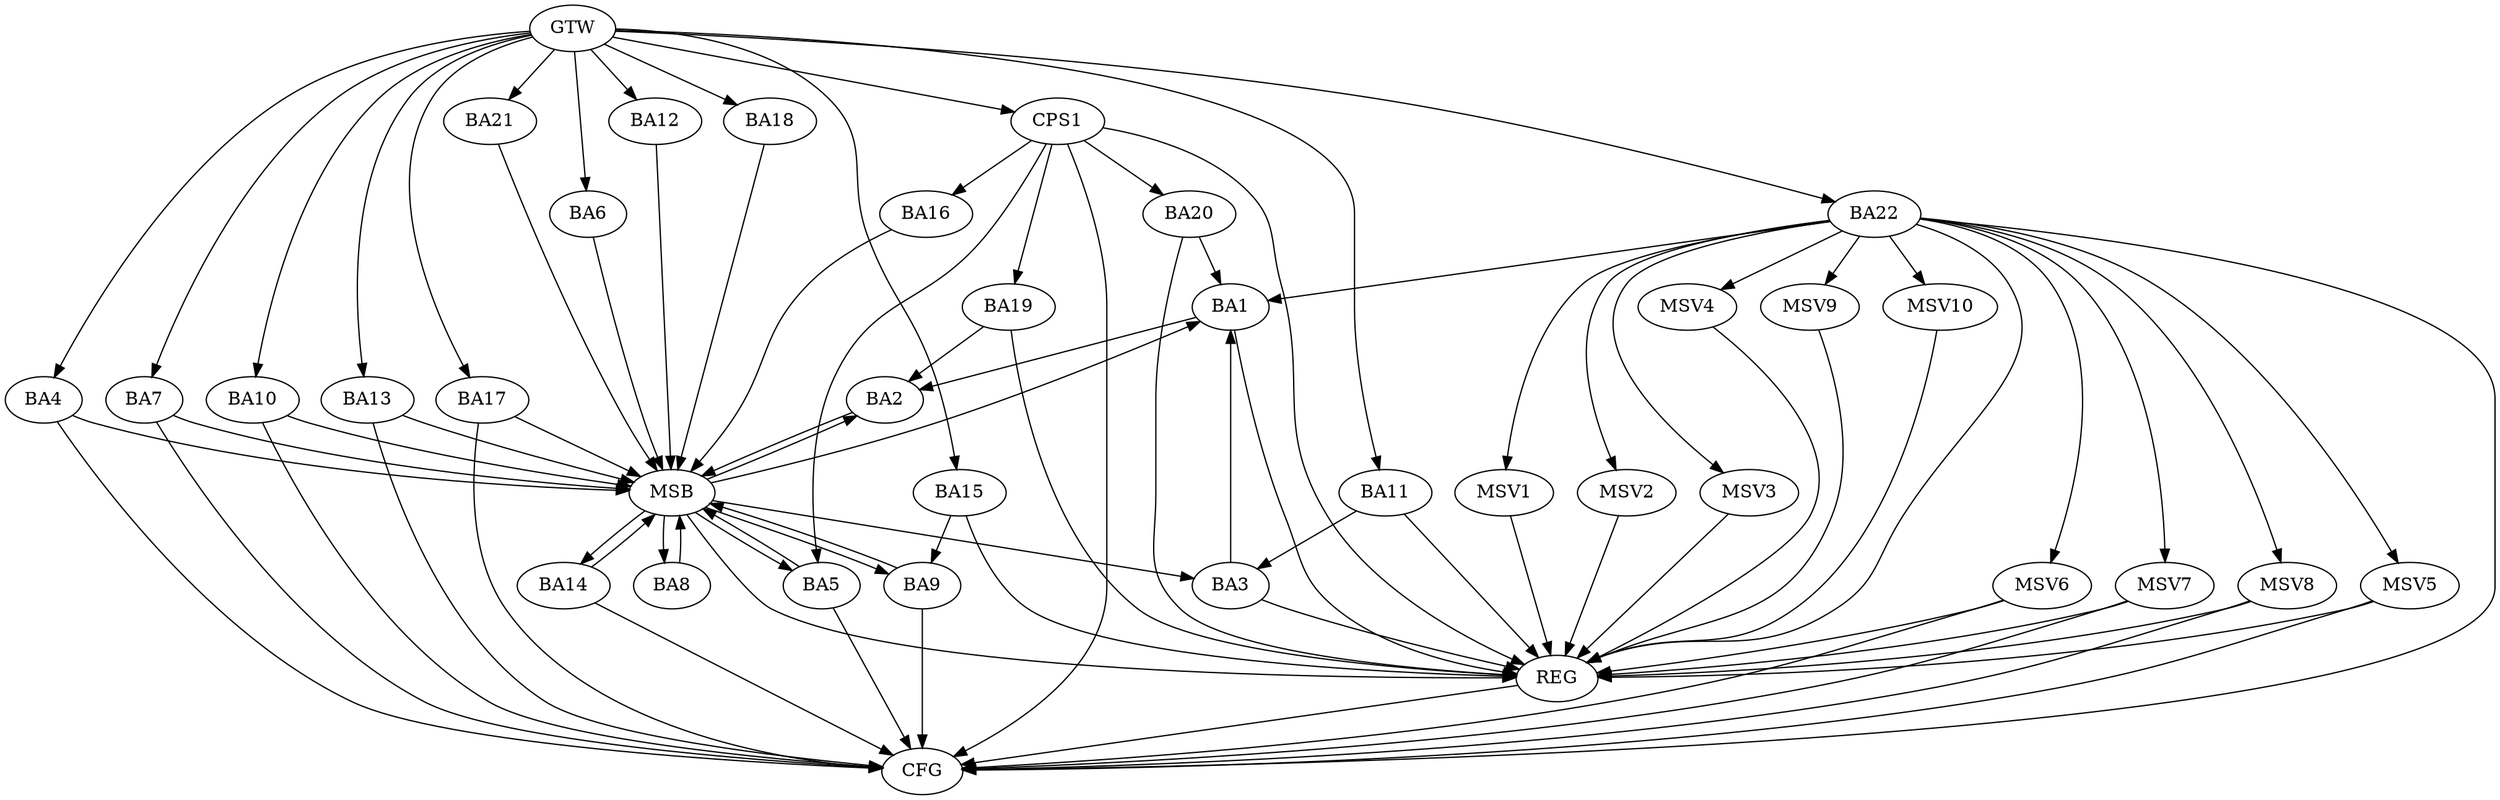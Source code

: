 strict digraph G {
  BA1 [ label="BA1" ];
  BA2 [ label="BA2" ];
  BA3 [ label="BA3" ];
  BA4 [ label="BA4" ];
  BA5 [ label="BA5" ];
  BA6 [ label="BA6" ];
  BA7 [ label="BA7" ];
  BA8 [ label="BA8" ];
  BA9 [ label="BA9" ];
  BA10 [ label="BA10" ];
  BA11 [ label="BA11" ];
  BA12 [ label="BA12" ];
  BA13 [ label="BA13" ];
  BA14 [ label="BA14" ];
  BA15 [ label="BA15" ];
  BA16 [ label="BA16" ];
  BA17 [ label="BA17" ];
  BA18 [ label="BA18" ];
  BA19 [ label="BA19" ];
  BA20 [ label="BA20" ];
  BA21 [ label="BA21" ];
  BA22 [ label="BA22" ];
  CPS1 [ label="CPS1" ];
  GTW [ label="GTW" ];
  REG [ label="REG" ];
  MSB [ label="MSB" ];
  CFG [ label="CFG" ];
  MSV1 [ label="MSV1" ];
  MSV2 [ label="MSV2" ];
  MSV3 [ label="MSV3" ];
  MSV4 [ label="MSV4" ];
  MSV5 [ label="MSV5" ];
  MSV6 [ label="MSV6" ];
  MSV7 [ label="MSV7" ];
  MSV8 [ label="MSV8" ];
  MSV9 [ label="MSV9" ];
  MSV10 [ label="MSV10" ];
  BA1 -> BA2;
  BA3 -> BA1;
  BA11 -> BA3;
  BA15 -> BA9;
  BA19 -> BA2;
  BA20 -> BA1;
  BA22 -> BA1;
  CPS1 -> BA5;
  CPS1 -> BA20;
  CPS1 -> BA16;
  CPS1 -> BA19;
  GTW -> BA4;
  GTW -> BA6;
  GTW -> BA7;
  GTW -> BA10;
  GTW -> BA11;
  GTW -> BA12;
  GTW -> BA13;
  GTW -> BA15;
  GTW -> BA17;
  GTW -> BA18;
  GTW -> BA21;
  GTW -> BA22;
  GTW -> CPS1;
  BA1 -> REG;
  BA3 -> REG;
  BA11 -> REG;
  BA15 -> REG;
  BA19 -> REG;
  BA20 -> REG;
  BA22 -> REG;
  CPS1 -> REG;
  BA2 -> MSB;
  MSB -> BA1;
  MSB -> REG;
  BA4 -> MSB;
  MSB -> BA3;
  BA5 -> MSB;
  MSB -> BA2;
  BA6 -> MSB;
  BA7 -> MSB;
  BA8 -> MSB;
  BA9 -> MSB;
  BA10 -> MSB;
  MSB -> BA5;
  BA12 -> MSB;
  BA13 -> MSB;
  BA14 -> MSB;
  BA16 -> MSB;
  MSB -> BA8;
  BA17 -> MSB;
  MSB -> BA9;
  BA18 -> MSB;
  BA21 -> MSB;
  MSB -> BA14;
  BA14 -> CFG;
  CPS1 -> CFG;
  BA9 -> CFG;
  BA13 -> CFG;
  BA17 -> CFG;
  BA10 -> CFG;
  BA5 -> CFG;
  BA22 -> CFG;
  BA7 -> CFG;
  BA4 -> CFG;
  REG -> CFG;
  BA22 -> MSV1;
  MSV1 -> REG;
  BA22 -> MSV2;
  MSV2 -> REG;
  BA22 -> MSV3;
  MSV3 -> REG;
  BA22 -> MSV4;
  BA22 -> MSV5;
  MSV4 -> REG;
  MSV5 -> REG;
  MSV5 -> CFG;
  BA22 -> MSV6;
  MSV6 -> REG;
  MSV6 -> CFG;
  BA22 -> MSV7;
  MSV7 -> REG;
  MSV7 -> CFG;
  BA22 -> MSV8;
  MSV8 -> REG;
  MSV8 -> CFG;
  BA22 -> MSV9;
  BA22 -> MSV10;
  MSV9 -> REG;
  MSV10 -> REG;
}
